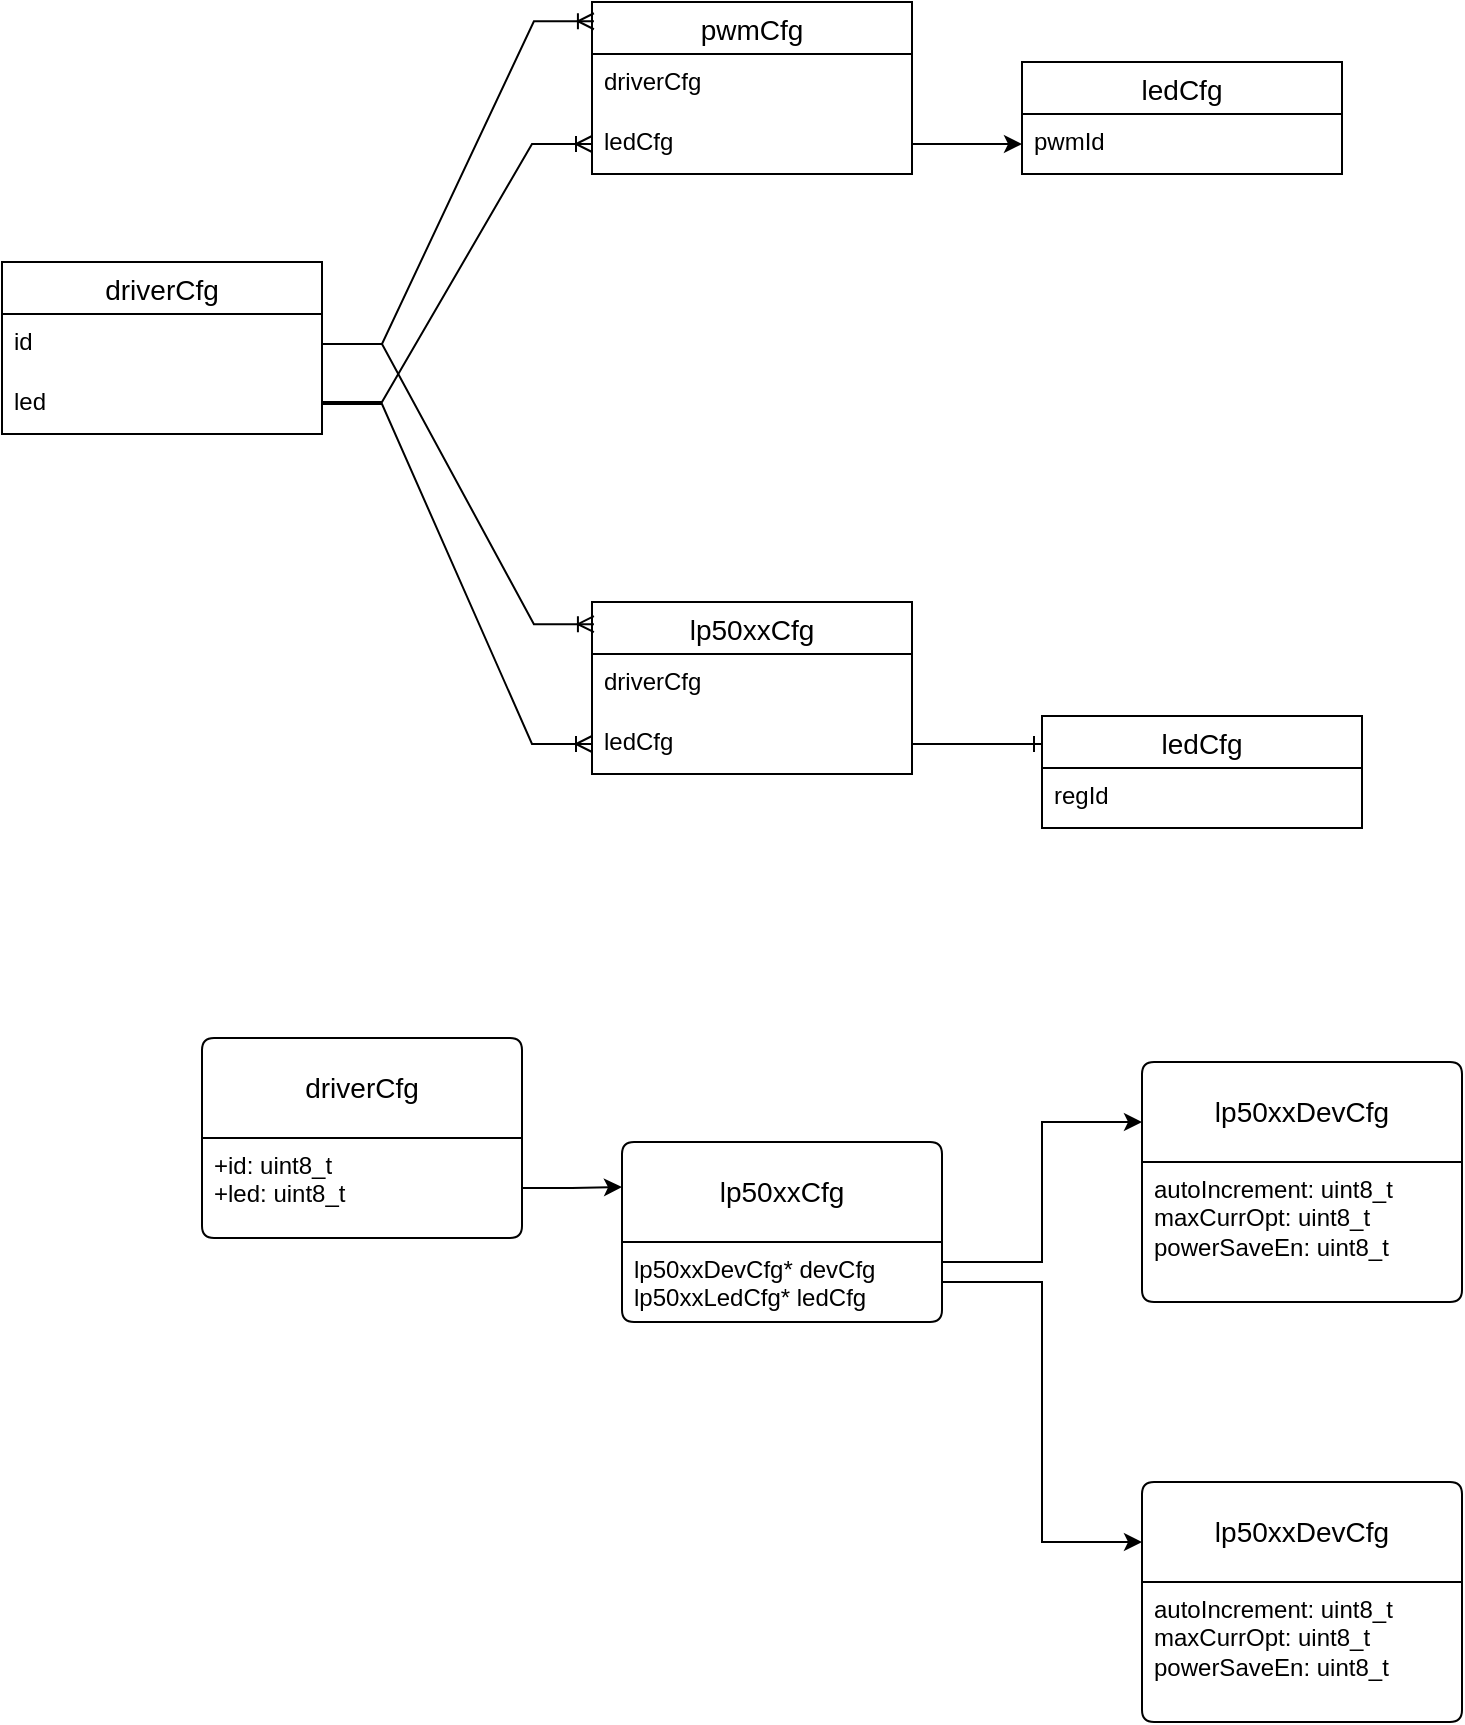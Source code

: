 <mxfile version="22.0.0" type="github">
  <diagram name="Page-1" id="CeXYVhIHceZj5s0qiirt">
    <mxGraphModel dx="792" dy="434" grid="1" gridSize="10" guides="1" tooltips="1" connect="1" arrows="1" fold="1" page="1" pageScale="1" pageWidth="850" pageHeight="1100" math="0" shadow="0">
      <root>
        <mxCell id="0" />
        <mxCell id="1" parent="0" />
        <mxCell id="rlvwP2DzS5iUIMvLqZZA-2" value="driverCfg" style="swimlane;fontStyle=0;childLayout=stackLayout;horizontal=1;startSize=26;horizontalStack=0;resizeParent=1;resizeParentMax=0;resizeLast=0;collapsible=1;marginBottom=0;align=center;fontSize=14;" parent="1" vertex="1">
          <mxGeometry x="130" y="540" width="160" height="86" as="geometry" />
        </mxCell>
        <mxCell id="rlvwP2DzS5iUIMvLqZZA-3" value="id" style="text;strokeColor=none;fillColor=none;spacingLeft=4;spacingRight=4;overflow=hidden;rotatable=0;points=[[0,0.5],[1,0.5]];portConstraint=eastwest;fontSize=12;whiteSpace=wrap;html=1;" parent="rlvwP2DzS5iUIMvLqZZA-2" vertex="1">
          <mxGeometry y="26" width="160" height="30" as="geometry" />
        </mxCell>
        <mxCell id="rlvwP2DzS5iUIMvLqZZA-4" value="led" style="text;strokeColor=none;fillColor=none;spacingLeft=4;spacingRight=4;overflow=hidden;rotatable=0;points=[[0,0.5],[1,0.5]];portConstraint=eastwest;fontSize=12;whiteSpace=wrap;html=1;" parent="rlvwP2DzS5iUIMvLqZZA-2" vertex="1">
          <mxGeometry y="56" width="160" height="30" as="geometry" />
        </mxCell>
        <mxCell id="rlvwP2DzS5iUIMvLqZZA-7" value="pwmCfg" style="swimlane;fontStyle=0;childLayout=stackLayout;horizontal=1;startSize=26;horizontalStack=0;resizeParent=1;resizeParentMax=0;resizeLast=0;collapsible=1;marginBottom=0;align=center;fontSize=14;" parent="1" vertex="1">
          <mxGeometry x="425" y="410" width="160" height="86" as="geometry" />
        </mxCell>
        <mxCell id="rlvwP2DzS5iUIMvLqZZA-8" value="driverCfg" style="text;strokeColor=none;fillColor=none;spacingLeft=4;spacingRight=4;overflow=hidden;rotatable=0;points=[[0,0.5],[1,0.5]];portConstraint=eastwest;fontSize=12;whiteSpace=wrap;html=1;" parent="rlvwP2DzS5iUIMvLqZZA-7" vertex="1">
          <mxGeometry y="26" width="160" height="30" as="geometry" />
        </mxCell>
        <mxCell id="rlvwP2DzS5iUIMvLqZZA-9" value="ledCfg" style="text;strokeColor=none;fillColor=none;spacingLeft=4;spacingRight=4;overflow=hidden;rotatable=0;points=[[0,0.5],[1,0.5]];portConstraint=eastwest;fontSize=12;whiteSpace=wrap;html=1;" parent="rlvwP2DzS5iUIMvLqZZA-7" vertex="1">
          <mxGeometry y="56" width="160" height="30" as="geometry" />
        </mxCell>
        <mxCell id="rlvwP2DzS5iUIMvLqZZA-18" value="lp50xxCfg" style="swimlane;fontStyle=0;childLayout=stackLayout;horizontal=1;startSize=26;horizontalStack=0;resizeParent=1;resizeParentMax=0;resizeLast=0;collapsible=1;marginBottom=0;align=center;fontSize=14;" parent="1" vertex="1">
          <mxGeometry x="425" y="710" width="160" height="86" as="geometry" />
        </mxCell>
        <mxCell id="rlvwP2DzS5iUIMvLqZZA-20" value="driverCfg" style="text;strokeColor=none;fillColor=none;spacingLeft=4;spacingRight=4;overflow=hidden;rotatable=0;points=[[0,0.5],[1,0.5]];portConstraint=eastwest;fontSize=12;whiteSpace=wrap;html=1;" parent="rlvwP2DzS5iUIMvLqZZA-18" vertex="1">
          <mxGeometry y="26" width="160" height="30" as="geometry" />
        </mxCell>
        <mxCell id="rlvwP2DzS5iUIMvLqZZA-21" value="ledCfg" style="text;strokeColor=none;fillColor=none;spacingLeft=4;spacingRight=4;overflow=hidden;rotatable=0;points=[[0,0.5],[1,0.5]];portConstraint=eastwest;fontSize=12;whiteSpace=wrap;html=1;" parent="rlvwP2DzS5iUIMvLqZZA-18" vertex="1">
          <mxGeometry y="56" width="160" height="30" as="geometry" />
        </mxCell>
        <mxCell id="rlvwP2DzS5iUIMvLqZZA-22" value="" style="edgeStyle=entityRelationEdgeStyle;fontSize=12;html=1;endArrow=ERoneToMany;rounded=0;exitX=1;exitY=0.5;exitDx=0;exitDy=0;entryX=0.006;entryY=0.112;entryDx=0;entryDy=0;entryPerimeter=0;" parent="1" source="rlvwP2DzS5iUIMvLqZZA-3" target="rlvwP2DzS5iUIMvLqZZA-7" edge="1">
          <mxGeometry width="100" height="100" relative="1" as="geometry">
            <mxPoint x="370" y="680" as="sourcePoint" />
            <mxPoint x="470" y="580" as="targetPoint" />
          </mxGeometry>
        </mxCell>
        <mxCell id="rlvwP2DzS5iUIMvLqZZA-24" value="" style="edgeStyle=entityRelationEdgeStyle;fontSize=12;html=1;endArrow=ERoneToMany;rounded=0;exitX=1;exitY=0.5;exitDx=0;exitDy=0;entryX=0.006;entryY=0.129;entryDx=0;entryDy=0;entryPerimeter=0;" parent="1" source="rlvwP2DzS5iUIMvLqZZA-3" target="rlvwP2DzS5iUIMvLqZZA-18" edge="1">
          <mxGeometry width="100" height="100" relative="1" as="geometry">
            <mxPoint x="330" y="611" as="sourcePoint" />
            <mxPoint x="436" y="433" as="targetPoint" />
          </mxGeometry>
        </mxCell>
        <mxCell id="rlvwP2DzS5iUIMvLqZZA-25" value="ledCfg" style="swimlane;fontStyle=0;childLayout=stackLayout;horizontal=1;startSize=26;horizontalStack=0;resizeParent=1;resizeParentMax=0;resizeLast=0;collapsible=1;marginBottom=0;align=center;fontSize=14;" parent="1" vertex="1">
          <mxGeometry x="650" y="767" width="160" height="56" as="geometry" />
        </mxCell>
        <mxCell id="rlvwP2DzS5iUIMvLqZZA-26" value="regId" style="text;strokeColor=none;fillColor=none;spacingLeft=4;spacingRight=4;overflow=hidden;rotatable=0;points=[[0,0.5],[1,0.5]];portConstraint=eastwest;fontSize=12;whiteSpace=wrap;html=1;" parent="rlvwP2DzS5iUIMvLqZZA-25" vertex="1">
          <mxGeometry y="26" width="160" height="30" as="geometry" />
        </mxCell>
        <mxCell id="rlvwP2DzS5iUIMvLqZZA-29" value="" style="edgeStyle=entityRelationEdgeStyle;fontSize=12;html=1;endArrow=ERone;endFill=1;rounded=0;exitX=1;exitY=0.5;exitDx=0;exitDy=0;entryX=0;entryY=0.25;entryDx=0;entryDy=0;" parent="1" source="rlvwP2DzS5iUIMvLqZZA-21" target="rlvwP2DzS5iUIMvLqZZA-25" edge="1">
          <mxGeometry width="100" height="100" relative="1" as="geometry">
            <mxPoint x="560" y="840" as="sourcePoint" />
            <mxPoint x="660" y="740" as="targetPoint" />
          </mxGeometry>
        </mxCell>
        <mxCell id="rlvwP2DzS5iUIMvLqZZA-30" value="ledCfg" style="swimlane;fontStyle=0;childLayout=stackLayout;horizontal=1;startSize=26;horizontalStack=0;resizeParent=1;resizeParentMax=0;resizeLast=0;collapsible=1;marginBottom=0;align=center;fontSize=14;" parent="1" vertex="1">
          <mxGeometry x="640" y="440" width="160" height="56" as="geometry" />
        </mxCell>
        <mxCell id="rlvwP2DzS5iUIMvLqZZA-31" value="pwmId" style="text;strokeColor=none;fillColor=none;spacingLeft=4;spacingRight=4;overflow=hidden;rotatable=0;points=[[0,0.5],[1,0.5]];portConstraint=eastwest;fontSize=12;whiteSpace=wrap;html=1;" parent="rlvwP2DzS5iUIMvLqZZA-30" vertex="1">
          <mxGeometry y="26" width="160" height="30" as="geometry" />
        </mxCell>
        <mxCell id="rlvwP2DzS5iUIMvLqZZA-32" style="edgeStyle=orthogonalEdgeStyle;rounded=0;orthogonalLoop=1;jettySize=auto;html=1;exitX=1;exitY=0.5;exitDx=0;exitDy=0;entryX=0;entryY=0.5;entryDx=0;entryDy=0;" parent="1" source="rlvwP2DzS5iUIMvLqZZA-9" target="rlvwP2DzS5iUIMvLqZZA-31" edge="1">
          <mxGeometry relative="1" as="geometry" />
        </mxCell>
        <mxCell id="rlvwP2DzS5iUIMvLqZZA-34" value="" style="edgeStyle=entityRelationEdgeStyle;fontSize=12;html=1;endArrow=ERoneToMany;rounded=0;entryX=0;entryY=0.5;entryDx=0;entryDy=0;" parent="1" target="rlvwP2DzS5iUIMvLqZZA-9" edge="1">
          <mxGeometry width="100" height="100" relative="1" as="geometry">
            <mxPoint x="290" y="610" as="sourcePoint" />
            <mxPoint x="436" y="430" as="targetPoint" />
          </mxGeometry>
        </mxCell>
        <mxCell id="rlvwP2DzS5iUIMvLqZZA-35" value="" style="edgeStyle=entityRelationEdgeStyle;fontSize=12;html=1;endArrow=ERoneToMany;rounded=0;exitX=1;exitY=0.5;exitDx=0;exitDy=0;entryX=0;entryY=0.5;entryDx=0;entryDy=0;" parent="1" source="rlvwP2DzS5iUIMvLqZZA-4" target="rlvwP2DzS5iUIMvLqZZA-21" edge="1">
          <mxGeometry width="100" height="100" relative="1" as="geometry">
            <mxPoint x="300" y="591" as="sourcePoint" />
            <mxPoint x="436" y="731" as="targetPoint" />
          </mxGeometry>
        </mxCell>
        <mxCell id="iNMXPVPhcJ_gmhK6p8-y-1" value="driverCfg" style="swimlane;childLayout=stackLayout;horizontal=1;startSize=50;horizontalStack=0;rounded=1;fontSize=14;fontStyle=0;strokeWidth=1;resizeParent=0;resizeLast=1;shadow=0;dashed=0;align=center;arcSize=4;whiteSpace=wrap;html=1;" vertex="1" parent="1">
          <mxGeometry x="230" y="928" width="160" height="100" as="geometry" />
        </mxCell>
        <mxCell id="iNMXPVPhcJ_gmhK6p8-y-2" value="+id: uint8_t&lt;br&gt;+led: uint8_t" style="align=left;strokeColor=none;fillColor=none;spacingLeft=4;fontSize=12;verticalAlign=top;resizable=0;rotatable=0;part=1;html=1;" vertex="1" parent="iNMXPVPhcJ_gmhK6p8-y-1">
          <mxGeometry y="50" width="160" height="50" as="geometry" />
        </mxCell>
        <mxCell id="iNMXPVPhcJ_gmhK6p8-y-3" value="lp50xxDevCfg" style="swimlane;childLayout=stackLayout;horizontal=1;startSize=50;horizontalStack=0;rounded=1;fontSize=14;fontStyle=0;strokeWidth=1;resizeParent=0;resizeLast=1;shadow=0;dashed=0;align=center;arcSize=4;whiteSpace=wrap;html=1;" vertex="1" parent="1">
          <mxGeometry x="700" y="940" width="160" height="120" as="geometry">
            <mxRectangle y="26" width="160" height="50" as="alternateBounds" />
          </mxGeometry>
        </mxCell>
        <mxCell id="iNMXPVPhcJ_gmhK6p8-y-4" value="autoIncrement: uint8_t&lt;br&gt;maxCurrOpt: uint8_t&lt;br&gt;powerSaveEn: uint8_t&lt;br&gt;" style="align=left;strokeColor=none;fillColor=none;spacingLeft=4;fontSize=12;verticalAlign=top;resizable=0;rotatable=0;part=1;html=1;" vertex="1" parent="iNMXPVPhcJ_gmhK6p8-y-3">
          <mxGeometry y="50" width="160" height="70" as="geometry" />
        </mxCell>
        <mxCell id="iNMXPVPhcJ_gmhK6p8-y-9" value="lp50xxCfg" style="swimlane;childLayout=stackLayout;horizontal=1;startSize=50;horizontalStack=0;rounded=1;fontSize=14;fontStyle=0;strokeWidth=1;resizeParent=0;resizeLast=1;shadow=0;dashed=0;align=center;arcSize=4;whiteSpace=wrap;html=1;" vertex="1" parent="1">
          <mxGeometry x="440" y="980" width="160" height="90" as="geometry">
            <mxRectangle y="26" width="160" height="50" as="alternateBounds" />
          </mxGeometry>
        </mxCell>
        <mxCell id="iNMXPVPhcJ_gmhK6p8-y-10" value="lp50xxDevCfg* devCfg&lt;br&gt;lp50xxLedCfg* ledCfg" style="align=left;strokeColor=none;fillColor=none;spacingLeft=4;fontSize=12;verticalAlign=top;resizable=0;rotatable=0;part=1;html=1;" vertex="1" parent="iNMXPVPhcJ_gmhK6p8-y-9">
          <mxGeometry y="50" width="160" height="40" as="geometry" />
        </mxCell>
        <mxCell id="iNMXPVPhcJ_gmhK6p8-y-11" style="edgeStyle=orthogonalEdgeStyle;rounded=0;orthogonalLoop=1;jettySize=auto;html=1;exitX=1;exitY=0.25;exitDx=0;exitDy=0;entryX=0;entryY=0.25;entryDx=0;entryDy=0;" edge="1" parent="1" source="iNMXPVPhcJ_gmhK6p8-y-10" target="iNMXPVPhcJ_gmhK6p8-y-3">
          <mxGeometry relative="1" as="geometry" />
        </mxCell>
        <mxCell id="iNMXPVPhcJ_gmhK6p8-y-12" value="lp50xxDevCfg" style="swimlane;childLayout=stackLayout;horizontal=1;startSize=50;horizontalStack=0;rounded=1;fontSize=14;fontStyle=0;strokeWidth=1;resizeParent=0;resizeLast=1;shadow=0;dashed=0;align=center;arcSize=4;whiteSpace=wrap;html=1;" vertex="1" parent="1">
          <mxGeometry x="700" y="1150" width="160" height="120" as="geometry">
            <mxRectangle y="26" width="160" height="50" as="alternateBounds" />
          </mxGeometry>
        </mxCell>
        <mxCell id="iNMXPVPhcJ_gmhK6p8-y-13" value="autoIncrement: uint8_t&lt;br&gt;maxCurrOpt: uint8_t&lt;br&gt;powerSaveEn: uint8_t&lt;br&gt;" style="align=left;strokeColor=none;fillColor=none;spacingLeft=4;fontSize=12;verticalAlign=top;resizable=0;rotatable=0;part=1;html=1;" vertex="1" parent="iNMXPVPhcJ_gmhK6p8-y-12">
          <mxGeometry y="50" width="160" height="70" as="geometry" />
        </mxCell>
        <mxCell id="iNMXPVPhcJ_gmhK6p8-y-14" style="edgeStyle=orthogonalEdgeStyle;rounded=0;orthogonalLoop=1;jettySize=auto;html=1;exitX=1;exitY=0.5;exitDx=0;exitDy=0;entryX=0;entryY=0.25;entryDx=0;entryDy=0;" edge="1" parent="1" source="iNMXPVPhcJ_gmhK6p8-y-2" target="iNMXPVPhcJ_gmhK6p8-y-9">
          <mxGeometry relative="1" as="geometry" />
        </mxCell>
        <mxCell id="iNMXPVPhcJ_gmhK6p8-y-15" style="edgeStyle=orthogonalEdgeStyle;rounded=0;orthogonalLoop=1;jettySize=auto;html=1;exitX=1;exitY=0.5;exitDx=0;exitDy=0;entryX=0;entryY=0.25;entryDx=0;entryDy=0;" edge="1" parent="1" source="iNMXPVPhcJ_gmhK6p8-y-10" target="iNMXPVPhcJ_gmhK6p8-y-12">
          <mxGeometry relative="1" as="geometry" />
        </mxCell>
      </root>
    </mxGraphModel>
  </diagram>
</mxfile>
